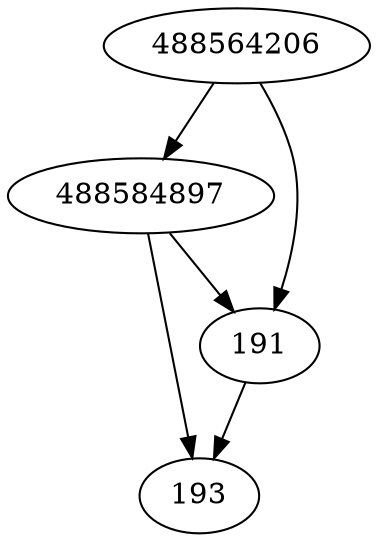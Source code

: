 strict digraph  {
193;
488584897;
488564206;
191;
488584897 -> 191;
488584897 -> 193;
488564206 -> 191;
488564206 -> 488584897;
191 -> 193;
}
